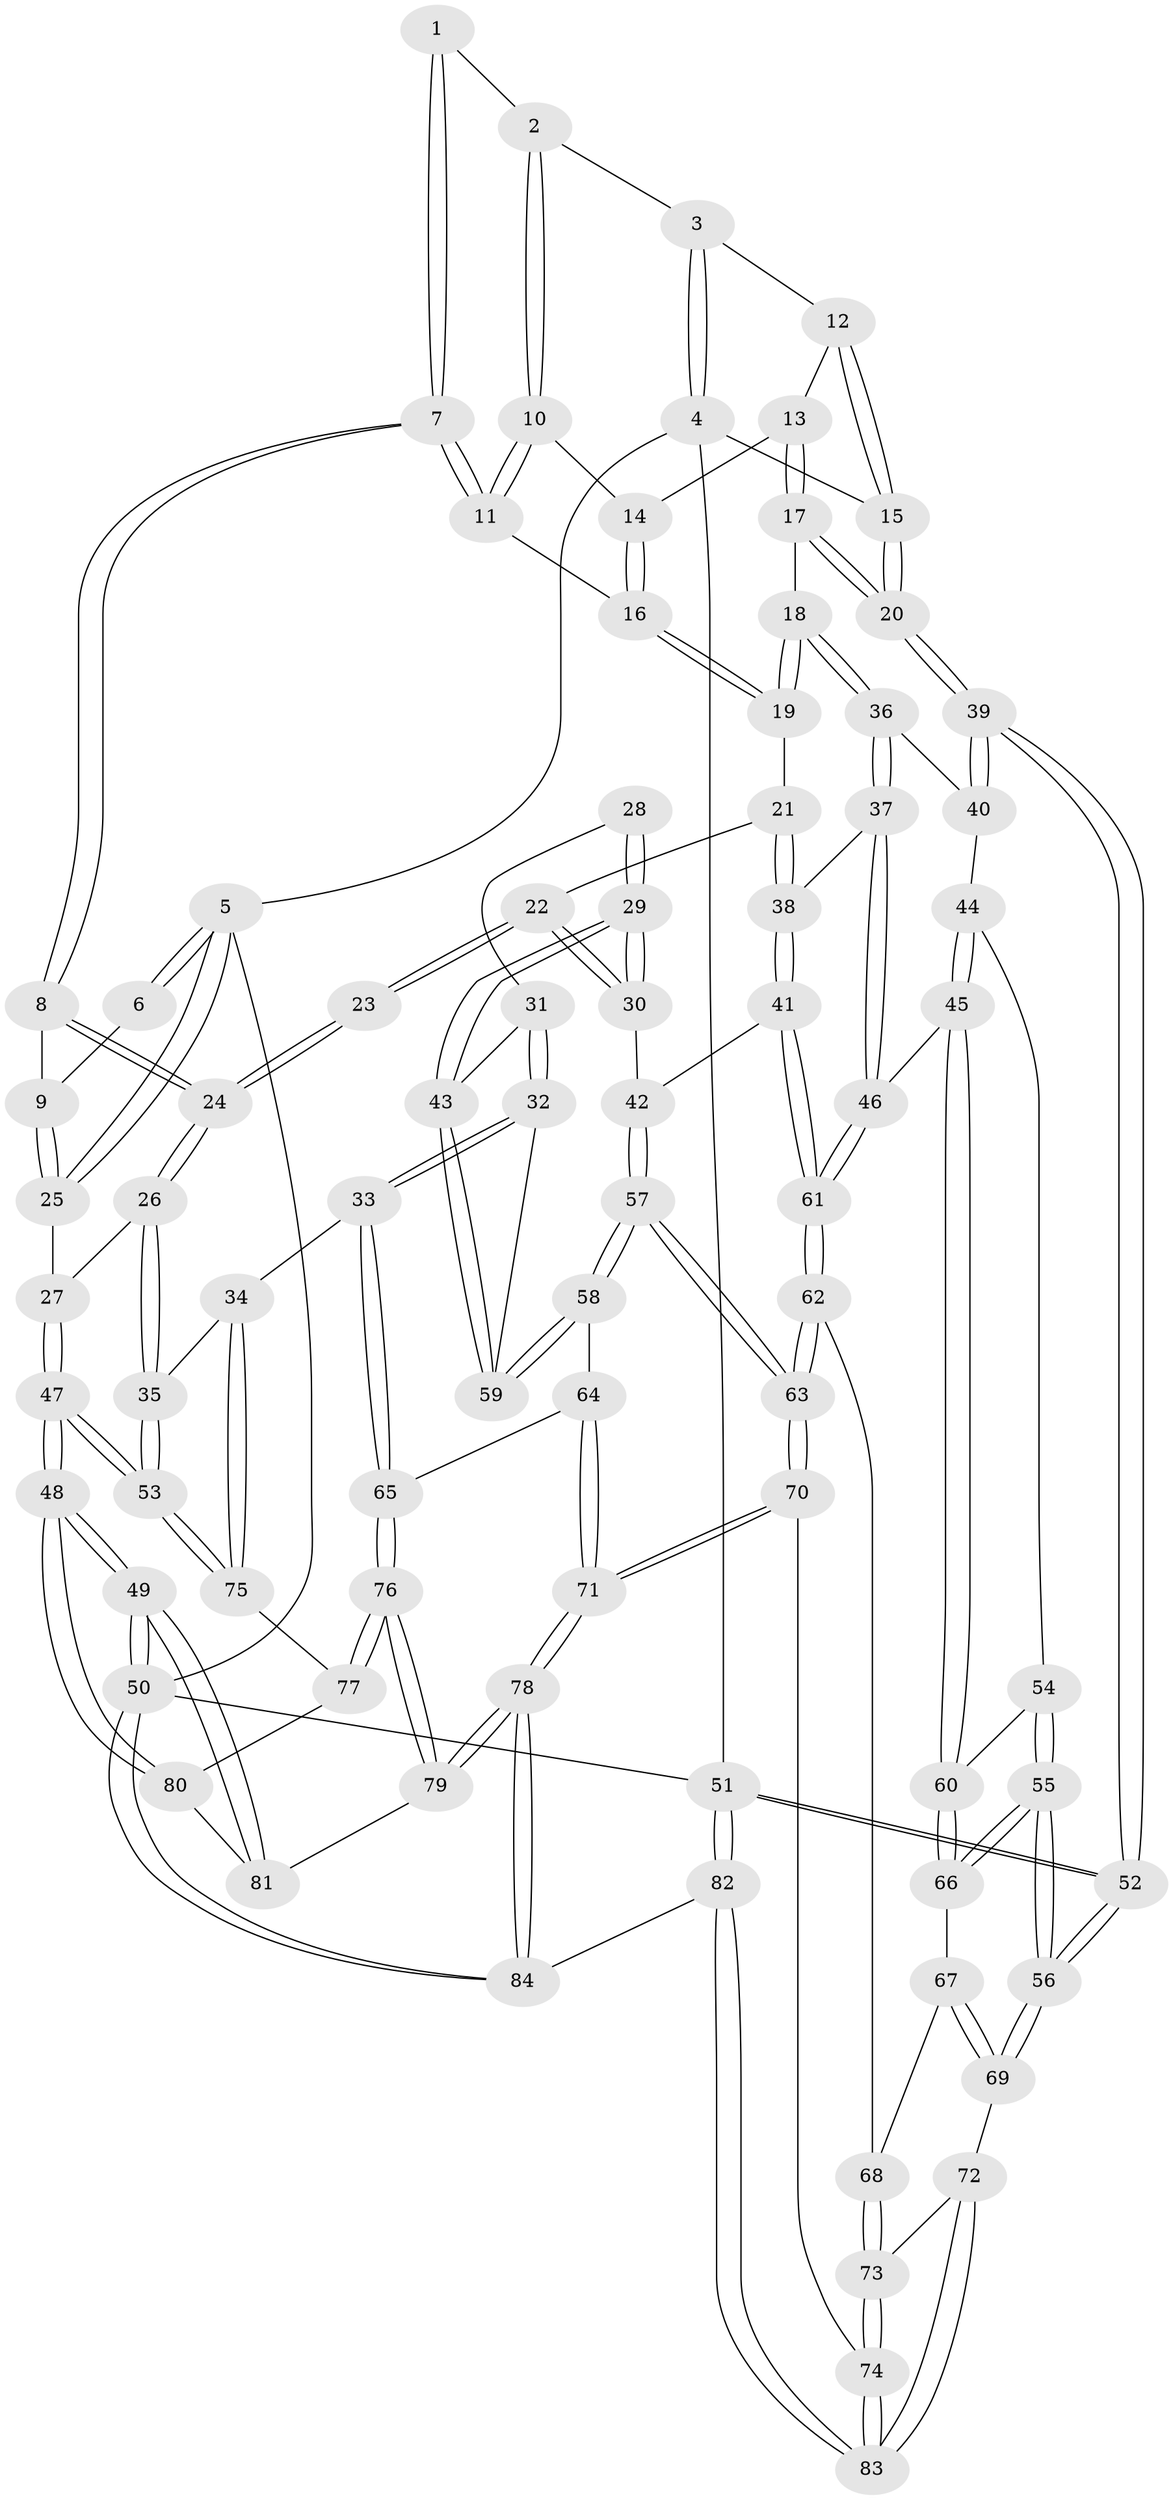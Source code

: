 // coarse degree distribution, {3: 0.42857142857142855, 4: 0.5238095238095238, 2: 0.047619047619047616}
// Generated by graph-tools (version 1.1) at 2025/38/03/04/25 23:38:27]
// undirected, 84 vertices, 207 edges
graph export_dot {
  node [color=gray90,style=filled];
  1 [pos="+0.3110791852878469+0"];
  2 [pos="+0.6003249929565263+0"];
  3 [pos="+1+0"];
  4 [pos="+1+0"];
  5 [pos="+0+0"];
  6 [pos="+0.05729020482228636+0"];
  7 [pos="+0.34887719121328464+0.18597521276200182"];
  8 [pos="+0.3053536923985065+0.24640542689189604"];
  9 [pos="+0.24648186310938883+0.17752421186205677"];
  10 [pos="+0.5948188637038977+0"];
  11 [pos="+0.5097054688109431+0.07083894718782822"];
  12 [pos="+0.7650999433682254+0.09226725327877555"];
  13 [pos="+0.7346523481574377+0.11399673390978306"];
  14 [pos="+0.7060548573243595+0.09077452555976033"];
  15 [pos="+1+0"];
  16 [pos="+0.6013628807305498+0.20560450617453366"];
  17 [pos="+0.8061846819708431+0.23999369894985365"];
  18 [pos="+0.7404874721942336+0.3218386773620944"];
  19 [pos="+0.6204932992878207+0.31520405721131434"];
  20 [pos="+1+0.09558942019810801"];
  21 [pos="+0.5831107419209186+0.3348385719517363"];
  22 [pos="+0.5590446532791816+0.3429071844355987"];
  23 [pos="+0.314722789667087+0.2632828480139987"];
  24 [pos="+0.30503644472346836+0.2565468709910135"];
  25 [pos="+0+0"];
  26 [pos="+0.20240964988205715+0.3394832473790866"];
  27 [pos="+0+0.16125511902917203"];
  28 [pos="+0.32902826576247396+0.3019248488308601"];
  29 [pos="+0.43973179612356156+0.4917405830084837"];
  30 [pos="+0.5302935333578581+0.456413636285018"];
  31 [pos="+0.3567220683108827+0.46493974130460275"];
  32 [pos="+0.34819067427143585+0.5383175337751315"];
  33 [pos="+0.2529564517097877+0.5893546553687641"];
  34 [pos="+0.23485373244724458+0.5728116050460572"];
  35 [pos="+0.1925288601354607+0.37044303407029405"];
  36 [pos="+0.755376410410293+0.35518339228275775"];
  37 [pos="+0.7507282506209788+0.48385119360763873"];
  38 [pos="+0.6377015468610497+0.47229585924061124"];
  39 [pos="+1+0.19826647707985834"];
  40 [pos="+0.9108887087574411+0.4301277222540364"];
  41 [pos="+0.6253972251109416+0.5334383002615629"];
  42 [pos="+0.5335935538762931+0.4651540649324357"];
  43 [pos="+0.435124506985255+0.4988523375733549"];
  44 [pos="+0.9111127622514963+0.4650687819350269"];
  45 [pos="+0.7543042160904623+0.5062688231881446"];
  46 [pos="+0.752885044985493+0.5052652851208124"];
  47 [pos="+0+0.5721815060190809"];
  48 [pos="+0+0.99179877410184"];
  49 [pos="+0+1"];
  50 [pos="+0+1"];
  51 [pos="+1+1"];
  52 [pos="+1+0.7250968801589944"];
  53 [pos="+0+0.5665439354421736"];
  54 [pos="+0.9171361410491331+0.4924179738636923"];
  55 [pos="+1+0.6982886062719272"];
  56 [pos="+1+0.7196393791978384"];
  57 [pos="+0.5171867226777763+0.6113564087883409"];
  58 [pos="+0.4491911399404164+0.583293304325513"];
  59 [pos="+0.4193710132110036+0.5348149092030317"];
  60 [pos="+0.8169489040302164+0.5657596604136134"];
  61 [pos="+0.6551773495705584+0.582622164252421"];
  62 [pos="+0.6485213548856985+0.6010253306462876"];
  63 [pos="+0.6011656020997819+0.71995529932694"];
  64 [pos="+0.4028349323840178+0.6223031273564998"];
  65 [pos="+0.26517942270053124+0.6228341159229887"];
  66 [pos="+0.8185125163619229+0.5703993518478909"];
  67 [pos="+0.8131646223949414+0.589657589694973"];
  68 [pos="+0.7997442759915147+0.6098069597116677"];
  69 [pos="+0.9178154390287149+0.7811982571243291"];
  70 [pos="+0.6070069235811212+0.7731894763016343"];
  71 [pos="+0.4709006462167216+0.8806073378657797"];
  72 [pos="+0.892898824305307+0.7911264922815407"];
  73 [pos="+0.6981434878778656+0.7848021120772137"];
  74 [pos="+0.6914761547882796+0.7862644595133865"];
  75 [pos="+0.05756461369360275+0.6178872813523634"];
  76 [pos="+0.27600573903972503+0.7719441677797898"];
  77 [pos="+0.11050262168025875+0.719558218630681"];
  78 [pos="+0.44825614313398776+0.9026018199220011"];
  79 [pos="+0.29791930813856654+0.8202486713442058"];
  80 [pos="+0.03627628612328198+0.8108730234879302"];
  81 [pos="+0.26366152616232463+0.835640447485214"];
  82 [pos="+0.8633077846879755+1"];
  83 [pos="+0.8476615478211477+1"];
  84 [pos="+0.4543367210130097+1"];
  1 -- 2;
  1 -- 7;
  1 -- 7;
  2 -- 3;
  2 -- 10;
  2 -- 10;
  3 -- 4;
  3 -- 4;
  3 -- 12;
  4 -- 5;
  4 -- 15;
  4 -- 51;
  5 -- 6;
  5 -- 6;
  5 -- 25;
  5 -- 25;
  5 -- 50;
  6 -- 9;
  7 -- 8;
  7 -- 8;
  7 -- 11;
  7 -- 11;
  8 -- 9;
  8 -- 24;
  8 -- 24;
  9 -- 25;
  9 -- 25;
  10 -- 11;
  10 -- 11;
  10 -- 14;
  11 -- 16;
  12 -- 13;
  12 -- 15;
  12 -- 15;
  13 -- 14;
  13 -- 17;
  13 -- 17;
  14 -- 16;
  14 -- 16;
  15 -- 20;
  15 -- 20;
  16 -- 19;
  16 -- 19;
  17 -- 18;
  17 -- 20;
  17 -- 20;
  18 -- 19;
  18 -- 19;
  18 -- 36;
  18 -- 36;
  19 -- 21;
  20 -- 39;
  20 -- 39;
  21 -- 22;
  21 -- 38;
  21 -- 38;
  22 -- 23;
  22 -- 23;
  22 -- 30;
  22 -- 30;
  23 -- 24;
  23 -- 24;
  24 -- 26;
  24 -- 26;
  25 -- 27;
  26 -- 27;
  26 -- 35;
  26 -- 35;
  27 -- 47;
  27 -- 47;
  28 -- 29;
  28 -- 29;
  28 -- 31;
  29 -- 30;
  29 -- 30;
  29 -- 43;
  29 -- 43;
  30 -- 42;
  31 -- 32;
  31 -- 32;
  31 -- 43;
  32 -- 33;
  32 -- 33;
  32 -- 59;
  33 -- 34;
  33 -- 65;
  33 -- 65;
  34 -- 35;
  34 -- 75;
  34 -- 75;
  35 -- 53;
  35 -- 53;
  36 -- 37;
  36 -- 37;
  36 -- 40;
  37 -- 38;
  37 -- 46;
  37 -- 46;
  38 -- 41;
  38 -- 41;
  39 -- 40;
  39 -- 40;
  39 -- 52;
  39 -- 52;
  40 -- 44;
  41 -- 42;
  41 -- 61;
  41 -- 61;
  42 -- 57;
  42 -- 57;
  43 -- 59;
  43 -- 59;
  44 -- 45;
  44 -- 45;
  44 -- 54;
  45 -- 46;
  45 -- 60;
  45 -- 60;
  46 -- 61;
  46 -- 61;
  47 -- 48;
  47 -- 48;
  47 -- 53;
  47 -- 53;
  48 -- 49;
  48 -- 49;
  48 -- 80;
  48 -- 80;
  49 -- 50;
  49 -- 50;
  49 -- 81;
  49 -- 81;
  50 -- 84;
  50 -- 84;
  50 -- 51;
  51 -- 52;
  51 -- 52;
  51 -- 82;
  51 -- 82;
  52 -- 56;
  52 -- 56;
  53 -- 75;
  53 -- 75;
  54 -- 55;
  54 -- 55;
  54 -- 60;
  55 -- 56;
  55 -- 56;
  55 -- 66;
  55 -- 66;
  56 -- 69;
  56 -- 69;
  57 -- 58;
  57 -- 58;
  57 -- 63;
  57 -- 63;
  58 -- 59;
  58 -- 59;
  58 -- 64;
  60 -- 66;
  60 -- 66;
  61 -- 62;
  61 -- 62;
  62 -- 63;
  62 -- 63;
  62 -- 68;
  63 -- 70;
  63 -- 70;
  64 -- 65;
  64 -- 71;
  64 -- 71;
  65 -- 76;
  65 -- 76;
  66 -- 67;
  67 -- 68;
  67 -- 69;
  67 -- 69;
  68 -- 73;
  68 -- 73;
  69 -- 72;
  70 -- 71;
  70 -- 71;
  70 -- 74;
  71 -- 78;
  71 -- 78;
  72 -- 73;
  72 -- 83;
  72 -- 83;
  73 -- 74;
  73 -- 74;
  74 -- 83;
  74 -- 83;
  75 -- 77;
  76 -- 77;
  76 -- 77;
  76 -- 79;
  76 -- 79;
  77 -- 80;
  78 -- 79;
  78 -- 79;
  78 -- 84;
  78 -- 84;
  79 -- 81;
  80 -- 81;
  82 -- 83;
  82 -- 83;
  82 -- 84;
}
